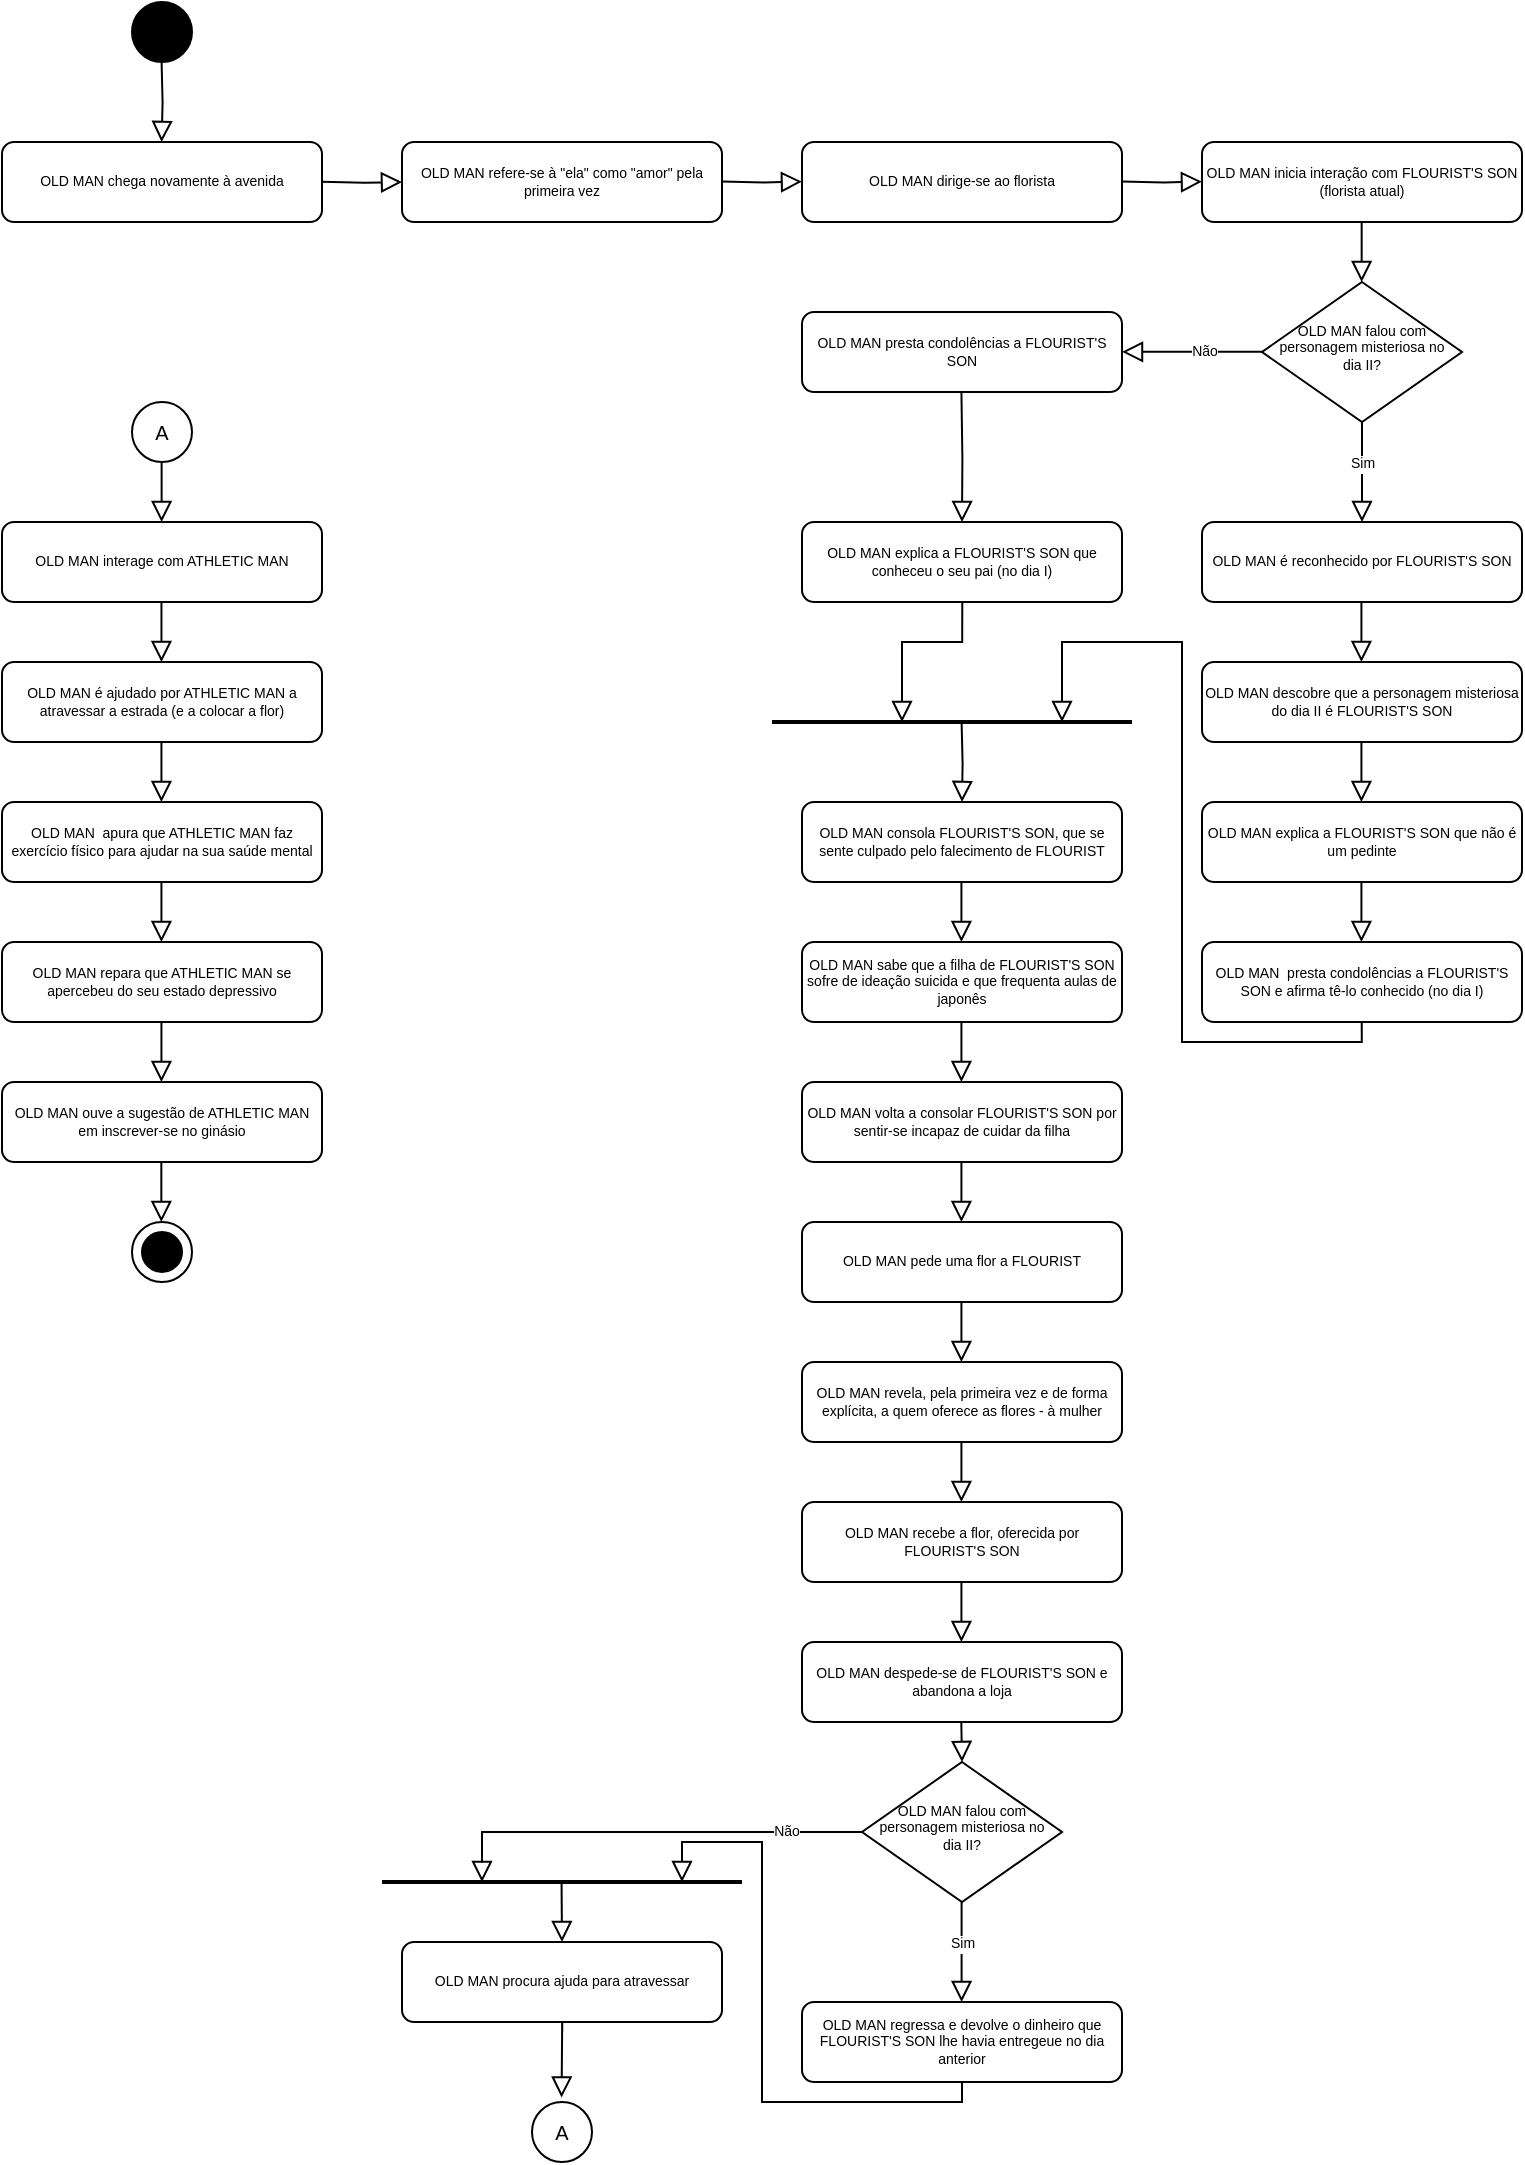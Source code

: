 <mxfile version="21.7.5" type="device">
  <diagram name="Page-1" id="YLlUgKCzZ0V64B4tZhMt">
    <mxGraphModel dx="2143" dy="1166" grid="1" gridSize="10" guides="1" tooltips="1" connect="1" arrows="1" fold="1" page="1" pageScale="1" pageWidth="850" pageHeight="1100" math="0" shadow="0">
      <root>
        <mxCell id="0" />
        <mxCell id="1" parent="0" />
        <mxCell id="JANW3YY3hDgOgeJRfDh_-2" value="" style="ellipse;whiteSpace=wrap;html=1;aspect=fixed;fontSize=7;fillColor=#000000;" vertex="1" parent="1">
          <mxGeometry x="105" y="20" width="30" height="30" as="geometry" />
        </mxCell>
        <mxCell id="JANW3YY3hDgOgeJRfDh_-3" value="" style="rounded=0;html=1;jettySize=auto;orthogonalLoop=1;fontSize=7;endArrow=block;endFill=0;endSize=8;strokeWidth=1;shadow=0;labelBackgroundColor=none;edgeStyle=orthogonalEdgeStyle;" edge="1" parent="1">
          <mxGeometry y="20" relative="1" as="geometry">
            <mxPoint as="offset" />
            <mxPoint x="119.8" y="50" as="sourcePoint" />
            <mxPoint x="119.8" y="90" as="targetPoint" />
          </mxGeometry>
        </mxCell>
        <mxCell id="JANW3YY3hDgOgeJRfDh_-4" value="OLD MAN chega novamente à avenida" style="rounded=1;whiteSpace=wrap;html=1;fontSize=7;glass=0;strokeWidth=1;shadow=0;" vertex="1" parent="1">
          <mxGeometry x="40" y="90" width="160" height="40" as="geometry" />
        </mxCell>
        <mxCell id="JANW3YY3hDgOgeJRfDh_-5" value="OLD MAN refere-se à &quot;ela&quot; como &quot;amor&quot; pela primeira vez" style="rounded=1;whiteSpace=wrap;html=1;fontSize=7;glass=0;strokeWidth=1;shadow=0;" vertex="1" parent="1">
          <mxGeometry x="240" y="90" width="160" height="40" as="geometry" />
        </mxCell>
        <mxCell id="JANW3YY3hDgOgeJRfDh_-6" value="OLD MAN dirige-se ao florista" style="rounded=1;whiteSpace=wrap;html=1;fontSize=7;glass=0;strokeWidth=1;shadow=0;" vertex="1" parent="1">
          <mxGeometry x="440" y="90" width="160" height="40" as="geometry" />
        </mxCell>
        <mxCell id="JANW3YY3hDgOgeJRfDh_-7" value="" style="rounded=0;html=1;jettySize=auto;orthogonalLoop=1;fontSize=7;endArrow=block;endFill=0;endSize=8;strokeWidth=1;shadow=0;labelBackgroundColor=none;edgeStyle=orthogonalEdgeStyle;exitX=0.5;exitY=1;exitDx=0;exitDy=0;entryX=0;entryY=0.5;entryDx=0;entryDy=0;" edge="1" parent="1" target="JANW3YY3hDgOgeJRfDh_-5">
          <mxGeometry y="20" relative="1" as="geometry">
            <mxPoint as="offset" />
            <mxPoint x="200" y="109.88" as="sourcePoint" />
            <mxPoint x="230.24" y="109.88" as="targetPoint" />
          </mxGeometry>
        </mxCell>
        <mxCell id="JANW3YY3hDgOgeJRfDh_-8" value="" style="rounded=0;html=1;jettySize=auto;orthogonalLoop=1;fontSize=7;endArrow=block;endFill=0;endSize=8;strokeWidth=1;shadow=0;labelBackgroundColor=none;edgeStyle=orthogonalEdgeStyle;exitX=0.5;exitY=1;exitDx=0;exitDy=0;entryX=0;entryY=0.5;entryDx=0;entryDy=0;" edge="1" parent="1">
          <mxGeometry y="20" relative="1" as="geometry">
            <mxPoint as="offset" />
            <mxPoint x="400" y="109.7" as="sourcePoint" />
            <mxPoint x="440" y="109.82" as="targetPoint" />
          </mxGeometry>
        </mxCell>
        <mxCell id="JANW3YY3hDgOgeJRfDh_-9" value="" style="rounded=0;html=1;jettySize=auto;orthogonalLoop=1;fontSize=7;endArrow=block;endFill=0;endSize=8;strokeWidth=1;shadow=0;labelBackgroundColor=none;edgeStyle=orthogonalEdgeStyle;exitX=0.5;exitY=1;exitDx=0;exitDy=0;entryX=0;entryY=0.5;entryDx=0;entryDy=0;" edge="1" parent="1">
          <mxGeometry y="20" relative="1" as="geometry">
            <mxPoint as="offset" />
            <mxPoint x="600" y="109.71" as="sourcePoint" />
            <mxPoint x="640" y="109.83" as="targetPoint" />
          </mxGeometry>
        </mxCell>
        <mxCell id="JANW3YY3hDgOgeJRfDh_-10" value="OLD MAN inicia interação com FLOURIST&#39;S SON (florista atual)" style="rounded=1;whiteSpace=wrap;html=1;fontSize=7;glass=0;strokeWidth=1;shadow=0;" vertex="1" parent="1">
          <mxGeometry x="640" y="90" width="160" height="40" as="geometry" />
        </mxCell>
        <mxCell id="JANW3YY3hDgOgeJRfDh_-11" value="&lt;font style=&quot;font-size: 7px;&quot;&gt;OLD MAN falou com personagem misteriosa no dia II?&lt;/font&gt;" style="rhombus;whiteSpace=wrap;html=1;shadow=0;fontFamily=Helvetica;fontSize=7;align=center;strokeWidth=1;spacing=6;spacingTop=-4;" vertex="1" parent="1">
          <mxGeometry x="670" y="160" width="100" height="70" as="geometry" />
        </mxCell>
        <mxCell id="JANW3YY3hDgOgeJRfDh_-12" value="" style="rounded=0;html=1;jettySize=auto;orthogonalLoop=1;fontSize=7;endArrow=block;endFill=0;endSize=8;strokeWidth=1;shadow=0;labelBackgroundColor=none;edgeStyle=orthogonalEdgeStyle;" edge="1" parent="1">
          <mxGeometry y="20" relative="1" as="geometry">
            <mxPoint as="offset" />
            <mxPoint x="720" y="230" as="sourcePoint" />
            <mxPoint x="720" y="280" as="targetPoint" />
          </mxGeometry>
        </mxCell>
        <mxCell id="JANW3YY3hDgOgeJRfDh_-13" value="&lt;font style=&quot;font-size: 7px;&quot;&gt;Sim&lt;br&gt;&lt;/font&gt;" style="edgeLabel;html=1;align=center;verticalAlign=middle;resizable=0;points=[];fontSize=7;" vertex="1" connectable="0" parent="JANW3YY3hDgOgeJRfDh_-12">
          <mxGeometry x="0.703" relative="1" as="geometry">
            <mxPoint y="-22" as="offset" />
          </mxGeometry>
        </mxCell>
        <mxCell id="JANW3YY3hDgOgeJRfDh_-14" value="" style="rounded=0;html=1;jettySize=auto;orthogonalLoop=1;fontSize=7;endArrow=block;endFill=0;endSize=8;strokeWidth=1;shadow=0;labelBackgroundColor=none;edgeStyle=orthogonalEdgeStyle;" edge="1" parent="1">
          <mxGeometry y="20" relative="1" as="geometry">
            <mxPoint as="offset" />
            <mxPoint x="670" y="194.92" as="sourcePoint" />
            <mxPoint x="600" y="194.92" as="targetPoint" />
            <Array as="points">
              <mxPoint x="630" y="194.92" />
              <mxPoint x="630" y="194.92" />
            </Array>
          </mxGeometry>
        </mxCell>
        <mxCell id="JANW3YY3hDgOgeJRfDh_-15" value="&lt;font style=&quot;font-size: 7px;&quot;&gt;Não&lt;/font&gt;" style="edgeLabel;html=1;align=center;verticalAlign=middle;resizable=0;points=[];fontSize=7;" vertex="1" connectable="0" parent="JANW3YY3hDgOgeJRfDh_-14">
          <mxGeometry x="0.703" relative="1" as="geometry">
            <mxPoint x="30" as="offset" />
          </mxGeometry>
        </mxCell>
        <mxCell id="JANW3YY3hDgOgeJRfDh_-16" value="" style="rounded=0;html=1;jettySize=auto;orthogonalLoop=1;fontSize=7;endArrow=block;endFill=0;endSize=8;strokeWidth=1;shadow=0;labelBackgroundColor=none;edgeStyle=orthogonalEdgeStyle;exitX=0.5;exitY=1;exitDx=0;exitDy=0;" edge="1" parent="1">
          <mxGeometry y="20" relative="1" as="geometry">
            <mxPoint as="offset" />
            <mxPoint x="719.83" y="130" as="sourcePoint" />
            <mxPoint x="719.83" y="160" as="targetPoint" />
          </mxGeometry>
        </mxCell>
        <mxCell id="JANW3YY3hDgOgeJRfDh_-17" value="OLD MAN é reconhecido por FLOURIST&#39;S SON" style="rounded=1;whiteSpace=wrap;html=1;fontSize=7;glass=0;strokeWidth=1;shadow=0;" vertex="1" parent="1">
          <mxGeometry x="640" y="280" width="160" height="40" as="geometry" />
        </mxCell>
        <mxCell id="JANW3YY3hDgOgeJRfDh_-18" value="OLD MAN descobre que a personagem misteriosa do dia II é FLOURIST&#39;S SON" style="rounded=1;whiteSpace=wrap;html=1;fontSize=7;glass=0;strokeWidth=1;shadow=0;" vertex="1" parent="1">
          <mxGeometry x="640" y="350" width="160" height="40" as="geometry" />
        </mxCell>
        <mxCell id="JANW3YY3hDgOgeJRfDh_-19" value="" style="rounded=0;html=1;jettySize=auto;orthogonalLoop=1;fontSize=7;endArrow=block;endFill=0;endSize=8;strokeWidth=1;shadow=0;labelBackgroundColor=none;edgeStyle=orthogonalEdgeStyle;exitX=0.5;exitY=1;exitDx=0;exitDy=0;" edge="1" parent="1">
          <mxGeometry y="20" relative="1" as="geometry">
            <mxPoint as="offset" />
            <mxPoint x="719.71" y="320" as="sourcePoint" />
            <mxPoint x="719.71" y="350" as="targetPoint" />
          </mxGeometry>
        </mxCell>
        <mxCell id="JANW3YY3hDgOgeJRfDh_-20" value="OLD MAN explica a FLOURIST&#39;S SON que conheceu o seu pai (no dia I)" style="rounded=1;whiteSpace=wrap;html=1;fontSize=7;glass=0;strokeWidth=1;shadow=0;" vertex="1" parent="1">
          <mxGeometry x="440" y="280" width="160" height="40" as="geometry" />
        </mxCell>
        <mxCell id="JANW3YY3hDgOgeJRfDh_-21" value="OLD MAN explica a FLOURIST&#39;S SON que não é um pedinte" style="rounded=1;whiteSpace=wrap;html=1;fontSize=7;glass=0;strokeWidth=1;shadow=0;" vertex="1" parent="1">
          <mxGeometry x="640" y="420" width="160" height="40" as="geometry" />
        </mxCell>
        <mxCell id="JANW3YY3hDgOgeJRfDh_-22" value="" style="rounded=0;html=1;jettySize=auto;orthogonalLoop=1;fontSize=7;endArrow=block;endFill=0;endSize=8;strokeWidth=1;shadow=0;labelBackgroundColor=none;edgeStyle=orthogonalEdgeStyle;exitX=0.5;exitY=1;exitDx=0;exitDy=0;" edge="1" parent="1">
          <mxGeometry y="20" relative="1" as="geometry">
            <mxPoint as="offset" />
            <mxPoint x="719.71" y="390" as="sourcePoint" />
            <mxPoint x="719.71" y="420" as="targetPoint" />
          </mxGeometry>
        </mxCell>
        <mxCell id="JANW3YY3hDgOgeJRfDh_-23" value="" style="rounded=0;html=1;jettySize=auto;orthogonalLoop=1;fontSize=7;endArrow=block;endFill=0;endSize=8;strokeWidth=1;shadow=0;labelBackgroundColor=none;edgeStyle=orthogonalEdgeStyle;exitX=0.5;exitY=1;exitDx=0;exitDy=0;" edge="1" parent="1">
          <mxGeometry y="20" relative="1" as="geometry">
            <mxPoint as="offset" />
            <mxPoint x="719.71" y="460" as="sourcePoint" />
            <mxPoint x="719.71" y="490" as="targetPoint" />
          </mxGeometry>
        </mxCell>
        <mxCell id="JANW3YY3hDgOgeJRfDh_-24" value="OLD MAN presta condolências a FLOURIST&#39;S SON" style="rounded=1;whiteSpace=wrap;html=1;fontSize=7;glass=0;strokeWidth=1;shadow=0;" vertex="1" parent="1">
          <mxGeometry x="440" y="175" width="160" height="40" as="geometry" />
        </mxCell>
        <mxCell id="JANW3YY3hDgOgeJRfDh_-25" value="OLD MAN&amp;nbsp; presta condolências a FLOURIST&#39;S SON e afirma tê-lo conhecido (no dia I)" style="rounded=1;whiteSpace=wrap;html=1;fontSize=7;glass=0;strokeWidth=1;shadow=0;" vertex="1" parent="1">
          <mxGeometry x="640" y="490" width="160" height="40" as="geometry" />
        </mxCell>
        <mxCell id="JANW3YY3hDgOgeJRfDh_-27" value="" style="rounded=0;html=1;jettySize=auto;orthogonalLoop=1;fontSize=7;endArrow=block;endFill=0;endSize=8;strokeWidth=1;shadow=0;labelBackgroundColor=none;edgeStyle=orthogonalEdgeStyle;exitX=0.5;exitY=1;exitDx=0;exitDy=0;entryX=0.5;entryY=0;entryDx=0;entryDy=0;" edge="1" parent="1" target="JANW3YY3hDgOgeJRfDh_-20">
          <mxGeometry y="20" relative="1" as="geometry">
            <mxPoint as="offset" />
            <mxPoint x="519.71" y="215" as="sourcePoint" />
            <mxPoint x="519.71" y="245" as="targetPoint" />
          </mxGeometry>
        </mxCell>
        <mxCell id="JANW3YY3hDgOgeJRfDh_-28" value="OLD MAN consola FLOURIST&#39;S SON, que se sente culpado pelo falecimento de FLOURIST" style="rounded=1;whiteSpace=wrap;html=1;fontSize=7;glass=0;strokeWidth=1;shadow=0;" vertex="1" parent="1">
          <mxGeometry x="440" y="420" width="160" height="40" as="geometry" />
        </mxCell>
        <mxCell id="JANW3YY3hDgOgeJRfDh_-29" value="OLD MAN sabe que a filha de FLOURIST&#39;S SON sofre de ideação suicida e que frequenta aulas de japonês" style="rounded=1;whiteSpace=wrap;html=1;fontSize=7;glass=0;strokeWidth=1;shadow=0;" vertex="1" parent="1">
          <mxGeometry x="440" y="490" width="160" height="40" as="geometry" />
        </mxCell>
        <mxCell id="JANW3YY3hDgOgeJRfDh_-30" value="OLD MAN volta a consolar FLOURIST&#39;S SON por sentir-se incapaz de cuidar da filha" style="rounded=1;whiteSpace=wrap;html=1;fontSize=7;glass=0;strokeWidth=1;shadow=0;" vertex="1" parent="1">
          <mxGeometry x="440" y="560" width="160" height="40" as="geometry" />
        </mxCell>
        <mxCell id="JANW3YY3hDgOgeJRfDh_-32" value="OLD MAN despede-se de FLOURIST&#39;S SON e abandona a loja" style="rounded=1;whiteSpace=wrap;html=1;fontSize=7;glass=0;strokeWidth=1;shadow=0;" vertex="1" parent="1">
          <mxGeometry x="440" y="840" width="160" height="40" as="geometry" />
        </mxCell>
        <mxCell id="JANW3YY3hDgOgeJRfDh_-33" value="OLD MAN pede uma flor a FLOURIST" style="rounded=1;whiteSpace=wrap;html=1;fontSize=7;glass=0;strokeWidth=1;shadow=0;" vertex="1" parent="1">
          <mxGeometry x="440" y="630" width="160" height="40" as="geometry" />
        </mxCell>
        <mxCell id="JANW3YY3hDgOgeJRfDh_-34" value="OLD MAN revela, pela primeira vez e de forma explícita, a quem oferece as flores - à mulher" style="rounded=1;whiteSpace=wrap;html=1;fontSize=7;glass=0;strokeWidth=1;shadow=0;" vertex="1" parent="1">
          <mxGeometry x="440" y="700" width="160" height="40" as="geometry" />
        </mxCell>
        <mxCell id="JANW3YY3hDgOgeJRfDh_-35" value="&lt;font style=&quot;font-size: 7px;&quot;&gt;OLD MAN falou com personagem misteriosa no dia II?&lt;/font&gt;" style="rhombus;whiteSpace=wrap;html=1;shadow=0;fontFamily=Helvetica;fontSize=7;align=center;strokeWidth=1;spacing=6;spacingTop=-4;" vertex="1" parent="1">
          <mxGeometry x="470" y="900" width="100" height="70" as="geometry" />
        </mxCell>
        <mxCell id="JANW3YY3hDgOgeJRfDh_-36" value="" style="rounded=0;html=1;jettySize=auto;orthogonalLoop=1;fontSize=7;endArrow=block;endFill=0;endSize=8;strokeWidth=1;shadow=0;labelBackgroundColor=none;edgeStyle=orthogonalEdgeStyle;" edge="1" parent="1">
          <mxGeometry y="20" relative="1" as="geometry">
            <mxPoint as="offset" />
            <mxPoint x="519.8" y="970" as="sourcePoint" />
            <mxPoint x="519.8" y="1020" as="targetPoint" />
          </mxGeometry>
        </mxCell>
        <mxCell id="JANW3YY3hDgOgeJRfDh_-37" value="&lt;font style=&quot;font-size: 7px;&quot;&gt;Sim&lt;br&gt;&lt;/font&gt;" style="edgeLabel;html=1;align=center;verticalAlign=middle;resizable=0;points=[];fontSize=7;" vertex="1" connectable="0" parent="JANW3YY3hDgOgeJRfDh_-36">
          <mxGeometry x="0.703" relative="1" as="geometry">
            <mxPoint y="-22" as="offset" />
          </mxGeometry>
        </mxCell>
        <mxCell id="JANW3YY3hDgOgeJRfDh_-38" value="" style="rounded=0;html=1;jettySize=auto;orthogonalLoop=1;fontSize=7;endArrow=block;endFill=0;endSize=8;strokeWidth=1;shadow=0;labelBackgroundColor=none;edgeStyle=orthogonalEdgeStyle;" edge="1" parent="1">
          <mxGeometry y="20" relative="1" as="geometry">
            <mxPoint as="offset" />
            <mxPoint x="470" y="935" as="sourcePoint" />
            <mxPoint x="280" y="960" as="targetPoint" />
            <Array as="points">
              <mxPoint x="280" y="935.24" />
              <mxPoint x="280" y="950.24" />
            </Array>
          </mxGeometry>
        </mxCell>
        <mxCell id="JANW3YY3hDgOgeJRfDh_-39" value="&lt;font style=&quot;font-size: 7px;&quot;&gt;Não&lt;/font&gt;" style="edgeLabel;html=1;align=center;verticalAlign=middle;resizable=0;points=[];fontSize=7;" vertex="1" connectable="0" parent="JANW3YY3hDgOgeJRfDh_-38">
          <mxGeometry x="0.703" relative="1" as="geometry">
            <mxPoint x="145" as="offset" />
          </mxGeometry>
        </mxCell>
        <mxCell id="JANW3YY3hDgOgeJRfDh_-40" value="" style="rounded=0;html=1;jettySize=auto;orthogonalLoop=1;fontSize=7;endArrow=block;endFill=0;endSize=8;strokeWidth=1;shadow=0;labelBackgroundColor=none;edgeStyle=orthogonalEdgeStyle;exitX=0.5;exitY=1;exitDx=0;exitDy=0;" edge="1" parent="1">
          <mxGeometry y="20" relative="1" as="geometry">
            <mxPoint as="offset" />
            <mxPoint x="519.71" y="810" as="sourcePoint" />
            <mxPoint x="519.71" y="840" as="targetPoint" />
          </mxGeometry>
        </mxCell>
        <mxCell id="JANW3YY3hDgOgeJRfDh_-41" value="OLD MAN recebe a flor, oferecida por FLOURIST&#39;S SON" style="rounded=1;whiteSpace=wrap;html=1;fontSize=7;glass=0;strokeWidth=1;shadow=0;" vertex="1" parent="1">
          <mxGeometry x="440" y="770" width="160" height="40" as="geometry" />
        </mxCell>
        <mxCell id="JANW3YY3hDgOgeJRfDh_-42" value="OLD MAN procura ajuda para atravessar" style="rounded=1;whiteSpace=wrap;html=1;fontSize=7;glass=0;strokeWidth=1;shadow=0;" vertex="1" parent="1">
          <mxGeometry x="240" y="990" width="160" height="40" as="geometry" />
        </mxCell>
        <mxCell id="JANW3YY3hDgOgeJRfDh_-44" value="OLD MAN regressa e devolve o dinheiro que FLOURIST&#39;S SON lhe havia entregeue no dia anterior" style="rounded=1;whiteSpace=wrap;html=1;fontSize=7;glass=0;strokeWidth=1;shadow=0;" vertex="1" parent="1">
          <mxGeometry x="440" y="1020" width="160" height="40" as="geometry" />
        </mxCell>
        <mxCell id="JANW3YY3hDgOgeJRfDh_-45" value="" style="rounded=0;html=1;jettySize=auto;orthogonalLoop=1;fontSize=7;endArrow=block;endFill=0;endSize=8;strokeWidth=1;shadow=0;labelBackgroundColor=none;edgeStyle=orthogonalEdgeStyle;exitX=0.5;exitY=1;exitDx=0;exitDy=0;" edge="1" parent="1">
          <mxGeometry y="20" relative="1" as="geometry">
            <mxPoint as="offset" />
            <mxPoint x="519.66" y="880" as="sourcePoint" />
            <mxPoint x="520" y="900" as="targetPoint" />
          </mxGeometry>
        </mxCell>
        <mxCell id="JANW3YY3hDgOgeJRfDh_-46" value="" style="shape=link;html=1;rounded=0;width=-0.968;fontSize=7;" edge="1" parent="1">
          <mxGeometry width="100" relative="1" as="geometry">
            <mxPoint x="230" y="960" as="sourcePoint" />
            <mxPoint x="410" y="960" as="targetPoint" />
          </mxGeometry>
        </mxCell>
        <mxCell id="JANW3YY3hDgOgeJRfDh_-47" value="" style="rounded=0;html=1;jettySize=auto;orthogonalLoop=1;fontSize=7;endArrow=block;endFill=0;endSize=8;strokeWidth=1;shadow=0;labelBackgroundColor=none;edgeStyle=orthogonalEdgeStyle;exitX=0.5;exitY=1;exitDx=0;exitDy=0;" edge="1" parent="1" source="JANW3YY3hDgOgeJRfDh_-44">
          <mxGeometry y="20" relative="1" as="geometry">
            <mxPoint as="offset" />
            <mxPoint x="399.05" y="1040" as="sourcePoint" />
            <mxPoint x="380" y="960" as="targetPoint" />
            <Array as="points">
              <mxPoint x="520" y="1070" />
              <mxPoint x="420" y="1070" />
              <mxPoint x="420" y="940" />
              <mxPoint x="380" y="940" />
            </Array>
          </mxGeometry>
        </mxCell>
        <mxCell id="JANW3YY3hDgOgeJRfDh_-49" value="" style="rounded=0;html=1;jettySize=auto;orthogonalLoop=1;fontSize=7;endArrow=block;endFill=0;endSize=8;strokeWidth=1;shadow=0;labelBackgroundColor=none;edgeStyle=orthogonalEdgeStyle;exitX=0.5;exitY=1;exitDx=0;exitDy=0;" edge="1" parent="1">
          <mxGeometry y="20" relative="1" as="geometry">
            <mxPoint as="offset" />
            <mxPoint x="519.71" y="460" as="sourcePoint" />
            <mxPoint x="519.71" y="490" as="targetPoint" />
          </mxGeometry>
        </mxCell>
        <mxCell id="JANW3YY3hDgOgeJRfDh_-50" value="" style="rounded=0;html=1;jettySize=auto;orthogonalLoop=1;fontSize=7;endArrow=block;endFill=0;endSize=8;strokeWidth=1;shadow=0;labelBackgroundColor=none;edgeStyle=orthogonalEdgeStyle;exitX=0.5;exitY=1;exitDx=0;exitDy=0;" edge="1" parent="1">
          <mxGeometry y="20" relative="1" as="geometry">
            <mxPoint as="offset" />
            <mxPoint x="519.71" y="530" as="sourcePoint" />
            <mxPoint x="519.71" y="560" as="targetPoint" />
          </mxGeometry>
        </mxCell>
        <mxCell id="JANW3YY3hDgOgeJRfDh_-51" value="" style="shape=link;html=1;rounded=0;width=-0.968;fontSize=7;" edge="1" parent="1">
          <mxGeometry width="100" relative="1" as="geometry">
            <mxPoint x="425" y="380" as="sourcePoint" />
            <mxPoint x="605" y="380" as="targetPoint" />
          </mxGeometry>
        </mxCell>
        <mxCell id="JANW3YY3hDgOgeJRfDh_-52" value="" style="rounded=0;html=1;jettySize=auto;orthogonalLoop=1;fontSize=7;endArrow=block;endFill=0;endSize=8;strokeWidth=1;shadow=0;labelBackgroundColor=none;edgeStyle=orthogonalEdgeStyle;" edge="1" parent="1">
          <mxGeometry y="20" relative="1" as="geometry">
            <mxPoint as="offset" />
            <mxPoint x="520.14" y="320" as="sourcePoint" />
            <mxPoint x="490" y="380" as="targetPoint" />
            <Array as="points">
              <mxPoint x="520" y="340" />
              <mxPoint x="490" y="340" />
            </Array>
          </mxGeometry>
        </mxCell>
        <mxCell id="JANW3YY3hDgOgeJRfDh_-53" value="" style="rounded=0;html=1;jettySize=auto;orthogonalLoop=1;fontSize=7;endArrow=block;endFill=0;endSize=8;strokeWidth=1;shadow=0;labelBackgroundColor=none;edgeStyle=orthogonalEdgeStyle;exitX=0.5;exitY=1;exitDx=0;exitDy=0;" edge="1" parent="1">
          <mxGeometry y="20" relative="1" as="geometry">
            <mxPoint as="offset" />
            <mxPoint x="719.86" y="530" as="sourcePoint" />
            <mxPoint x="570" y="380" as="targetPoint" />
            <Array as="points">
              <mxPoint x="720" y="540" />
              <mxPoint x="630" y="540" />
              <mxPoint x="630" y="340" />
              <mxPoint x="570" y="340" />
            </Array>
          </mxGeometry>
        </mxCell>
        <mxCell id="JANW3YY3hDgOgeJRfDh_-54" value="" style="rounded=0;html=1;jettySize=auto;orthogonalLoop=1;fontSize=7;endArrow=block;endFill=0;endSize=8;strokeWidth=1;shadow=0;labelBackgroundColor=none;edgeStyle=orthogonalEdgeStyle;exitX=0.5;exitY=1;exitDx=0;exitDy=0;entryX=0.5;entryY=0;entryDx=0;entryDy=0;" edge="1" parent="1" target="JANW3YY3hDgOgeJRfDh_-28">
          <mxGeometry y="20" relative="1" as="geometry">
            <mxPoint as="offset" />
            <mxPoint x="519.8" y="380" as="sourcePoint" />
            <mxPoint x="519.8" y="410" as="targetPoint" />
          </mxGeometry>
        </mxCell>
        <mxCell id="JANW3YY3hDgOgeJRfDh_-55" value="" style="rounded=0;html=1;jettySize=auto;orthogonalLoop=1;fontSize=7;endArrow=block;endFill=0;endSize=8;strokeWidth=1;shadow=0;labelBackgroundColor=none;edgeStyle=orthogonalEdgeStyle;exitX=0.5;exitY=1;exitDx=0;exitDy=0;" edge="1" parent="1">
          <mxGeometry y="20" relative="1" as="geometry">
            <mxPoint as="offset" />
            <mxPoint x="519.71" y="600" as="sourcePoint" />
            <mxPoint x="519.71" y="630" as="targetPoint" />
          </mxGeometry>
        </mxCell>
        <mxCell id="JANW3YY3hDgOgeJRfDh_-56" value="" style="rounded=0;html=1;jettySize=auto;orthogonalLoop=1;fontSize=7;endArrow=block;endFill=0;endSize=8;strokeWidth=1;shadow=0;labelBackgroundColor=none;edgeStyle=orthogonalEdgeStyle;exitX=0.5;exitY=1;exitDx=0;exitDy=0;" edge="1" parent="1">
          <mxGeometry y="20" relative="1" as="geometry">
            <mxPoint as="offset" />
            <mxPoint x="519.71" y="670" as="sourcePoint" />
            <mxPoint x="519.71" y="700" as="targetPoint" />
          </mxGeometry>
        </mxCell>
        <mxCell id="JANW3YY3hDgOgeJRfDh_-57" value="" style="rounded=0;html=1;jettySize=auto;orthogonalLoop=1;fontSize=7;endArrow=block;endFill=0;endSize=8;strokeWidth=1;shadow=0;labelBackgroundColor=none;edgeStyle=orthogonalEdgeStyle;exitX=0.5;exitY=1;exitDx=0;exitDy=0;" edge="1" parent="1">
          <mxGeometry y="20" relative="1" as="geometry">
            <mxPoint as="offset" />
            <mxPoint x="519.71" y="740" as="sourcePoint" />
            <mxPoint x="519.71" y="770" as="targetPoint" />
          </mxGeometry>
        </mxCell>
        <mxCell id="JANW3YY3hDgOgeJRfDh_-58" value="" style="rounded=0;html=1;jettySize=auto;orthogonalLoop=1;fontSize=7;endArrow=block;endFill=0;endSize=8;strokeWidth=1;shadow=0;labelBackgroundColor=none;edgeStyle=orthogonalEdgeStyle;" edge="1" parent="1">
          <mxGeometry y="20" relative="1" as="geometry">
            <mxPoint as="offset" />
            <mxPoint x="319.78" y="960" as="sourcePoint" />
            <mxPoint x="320" y="990" as="targetPoint" />
            <Array as="points">
              <mxPoint x="319.78" y="960" />
            </Array>
          </mxGeometry>
        </mxCell>
        <mxCell id="JANW3YY3hDgOgeJRfDh_-59" value="" style="rounded=0;html=1;jettySize=auto;orthogonalLoop=1;fontSize=7;endArrow=block;endFill=0;endSize=8;strokeWidth=1;shadow=0;labelBackgroundColor=none;edgeStyle=orthogonalEdgeStyle;entryX=0.493;entryY=-0.075;entryDx=0;entryDy=0;entryPerimeter=0;" edge="1" parent="1" target="JANW3YY3hDgOgeJRfDh_-60">
          <mxGeometry y="20" relative="1" as="geometry">
            <mxPoint as="offset" />
            <mxPoint x="320.1" y="1035" as="sourcePoint" />
            <mxPoint x="319.78" y="1065" as="targetPoint" />
            <Array as="points">
              <mxPoint x="320" y="1030" />
              <mxPoint x="320" y="1030" />
            </Array>
          </mxGeometry>
        </mxCell>
        <mxCell id="JANW3YY3hDgOgeJRfDh_-60" value="&lt;font style=&quot;font-size: 10px;&quot;&gt;A&lt;/font&gt;" style="ellipse;whiteSpace=wrap;html=1;aspect=fixed;fontSize=7;" vertex="1" parent="1">
          <mxGeometry x="305" y="1070" width="30" height="30" as="geometry" />
        </mxCell>
        <mxCell id="JANW3YY3hDgOgeJRfDh_-61" value="&lt;font style=&quot;font-size: 10px;&quot;&gt;A&lt;/font&gt;" style="ellipse;whiteSpace=wrap;html=1;aspect=fixed;fontSize=7;" vertex="1" parent="1">
          <mxGeometry x="105" y="220" width="30" height="30" as="geometry" />
        </mxCell>
        <mxCell id="JANW3YY3hDgOgeJRfDh_-63" value="" style="rounded=0;html=1;jettySize=auto;orthogonalLoop=1;fontSize=7;endArrow=block;endFill=0;endSize=8;strokeWidth=1;shadow=0;labelBackgroundColor=none;edgeStyle=orthogonalEdgeStyle;exitX=0.5;exitY=1;exitDx=0;exitDy=0;" edge="1" parent="1">
          <mxGeometry y="20" relative="1" as="geometry">
            <mxPoint as="offset" />
            <mxPoint x="119.81" y="250" as="sourcePoint" />
            <mxPoint x="119.81" y="280" as="targetPoint" />
          </mxGeometry>
        </mxCell>
        <mxCell id="JANW3YY3hDgOgeJRfDh_-64" value="OLD MAN interage com ATHLETIC MAN" style="rounded=1;whiteSpace=wrap;html=1;fontSize=7;glass=0;strokeWidth=1;shadow=0;" vertex="1" parent="1">
          <mxGeometry x="40" y="280" width="160" height="40" as="geometry" />
        </mxCell>
        <mxCell id="JANW3YY3hDgOgeJRfDh_-65" value="OLD MAN é ajudado por ATHLETIC MAN a atravessar a estrada (e a colocar a flor)" style="rounded=1;whiteSpace=wrap;html=1;fontSize=7;glass=0;strokeWidth=1;shadow=0;" vertex="1" parent="1">
          <mxGeometry x="40" y="350" width="160" height="40" as="geometry" />
        </mxCell>
        <mxCell id="JANW3YY3hDgOgeJRfDh_-66" value="" style="rounded=0;html=1;jettySize=auto;orthogonalLoop=1;fontSize=7;endArrow=block;endFill=0;endSize=8;strokeWidth=1;shadow=0;labelBackgroundColor=none;edgeStyle=orthogonalEdgeStyle;exitX=0.5;exitY=1;exitDx=0;exitDy=0;" edge="1" parent="1">
          <mxGeometry y="20" relative="1" as="geometry">
            <mxPoint as="offset" />
            <mxPoint x="119.73" y="320" as="sourcePoint" />
            <mxPoint x="119.73" y="350" as="targetPoint" />
          </mxGeometry>
        </mxCell>
        <mxCell id="JANW3YY3hDgOgeJRfDh_-67" value="OLD MAN&amp;nbsp; apura que ATHLETIC MAN faz exercício físico para ajudar na sua saúde mental" style="rounded=1;whiteSpace=wrap;html=1;fontSize=7;glass=0;strokeWidth=1;shadow=0;" vertex="1" parent="1">
          <mxGeometry x="40" y="420" width="160" height="40" as="geometry" />
        </mxCell>
        <mxCell id="JANW3YY3hDgOgeJRfDh_-68" value="OLD MAN repara que ATHLETIC MAN se apercebeu do seu estado depressivo" style="rounded=1;whiteSpace=wrap;html=1;fontSize=7;glass=0;strokeWidth=1;shadow=0;" vertex="1" parent="1">
          <mxGeometry x="40" y="490" width="160" height="40" as="geometry" />
        </mxCell>
        <mxCell id="JANW3YY3hDgOgeJRfDh_-69" value="OLD MAN ouve a sugestão de ATHLETIC MAN em inscrever-se no ginásio" style="rounded=1;whiteSpace=wrap;html=1;fontSize=7;glass=0;strokeWidth=1;shadow=0;" vertex="1" parent="1">
          <mxGeometry x="40" y="560" width="160" height="40" as="geometry" />
        </mxCell>
        <mxCell id="JANW3YY3hDgOgeJRfDh_-70" value="" style="rounded=0;html=1;jettySize=auto;orthogonalLoop=1;fontSize=7;endArrow=block;endFill=0;endSize=8;strokeWidth=1;shadow=0;labelBackgroundColor=none;edgeStyle=orthogonalEdgeStyle;exitX=0.5;exitY=1;exitDx=0;exitDy=0;" edge="1" parent="1">
          <mxGeometry y="20" relative="1" as="geometry">
            <mxPoint as="offset" />
            <mxPoint x="119.72" y="390" as="sourcePoint" />
            <mxPoint x="119.72" y="420" as="targetPoint" />
          </mxGeometry>
        </mxCell>
        <mxCell id="JANW3YY3hDgOgeJRfDh_-71" value="" style="rounded=0;html=1;jettySize=auto;orthogonalLoop=1;fontSize=7;endArrow=block;endFill=0;endSize=8;strokeWidth=1;shadow=0;labelBackgroundColor=none;edgeStyle=orthogonalEdgeStyle;exitX=0.5;exitY=1;exitDx=0;exitDy=0;" edge="1" parent="1">
          <mxGeometry y="20" relative="1" as="geometry">
            <mxPoint as="offset" />
            <mxPoint x="119.72" y="460" as="sourcePoint" />
            <mxPoint x="119.72" y="490" as="targetPoint" />
          </mxGeometry>
        </mxCell>
        <mxCell id="JANW3YY3hDgOgeJRfDh_-72" value="" style="rounded=0;html=1;jettySize=auto;orthogonalLoop=1;fontSize=7;endArrow=block;endFill=0;endSize=8;strokeWidth=1;shadow=0;labelBackgroundColor=none;edgeStyle=orthogonalEdgeStyle;exitX=0.5;exitY=1;exitDx=0;exitDy=0;" edge="1" parent="1">
          <mxGeometry y="20" relative="1" as="geometry">
            <mxPoint as="offset" />
            <mxPoint x="119.72" y="530" as="sourcePoint" />
            <mxPoint x="119.72" y="560" as="targetPoint" />
          </mxGeometry>
        </mxCell>
        <mxCell id="JANW3YY3hDgOgeJRfDh_-73" value="" style="ellipse;whiteSpace=wrap;html=1;aspect=fixed;fontSize=7;" vertex="1" parent="1">
          <mxGeometry x="105" y="630" width="30" height="30" as="geometry" />
        </mxCell>
        <mxCell id="JANW3YY3hDgOgeJRfDh_-74" value="" style="ellipse;whiteSpace=wrap;html=1;aspect=fixed;fontSize=7;fillColor=#000000;" vertex="1" parent="1">
          <mxGeometry x="110" y="635" width="20" height="20" as="geometry" />
        </mxCell>
        <mxCell id="JANW3YY3hDgOgeJRfDh_-75" value="" style="rounded=0;html=1;jettySize=auto;orthogonalLoop=1;fontSize=7;endArrow=block;endFill=0;endSize=8;strokeWidth=1;shadow=0;labelBackgroundColor=none;edgeStyle=orthogonalEdgeStyle;exitX=0.5;exitY=1;exitDx=0;exitDy=0;" edge="1" parent="1">
          <mxGeometry y="20" relative="1" as="geometry">
            <mxPoint as="offset" />
            <mxPoint x="119.67" y="600" as="sourcePoint" />
            <mxPoint x="119.67" y="630" as="targetPoint" />
          </mxGeometry>
        </mxCell>
      </root>
    </mxGraphModel>
  </diagram>
</mxfile>
